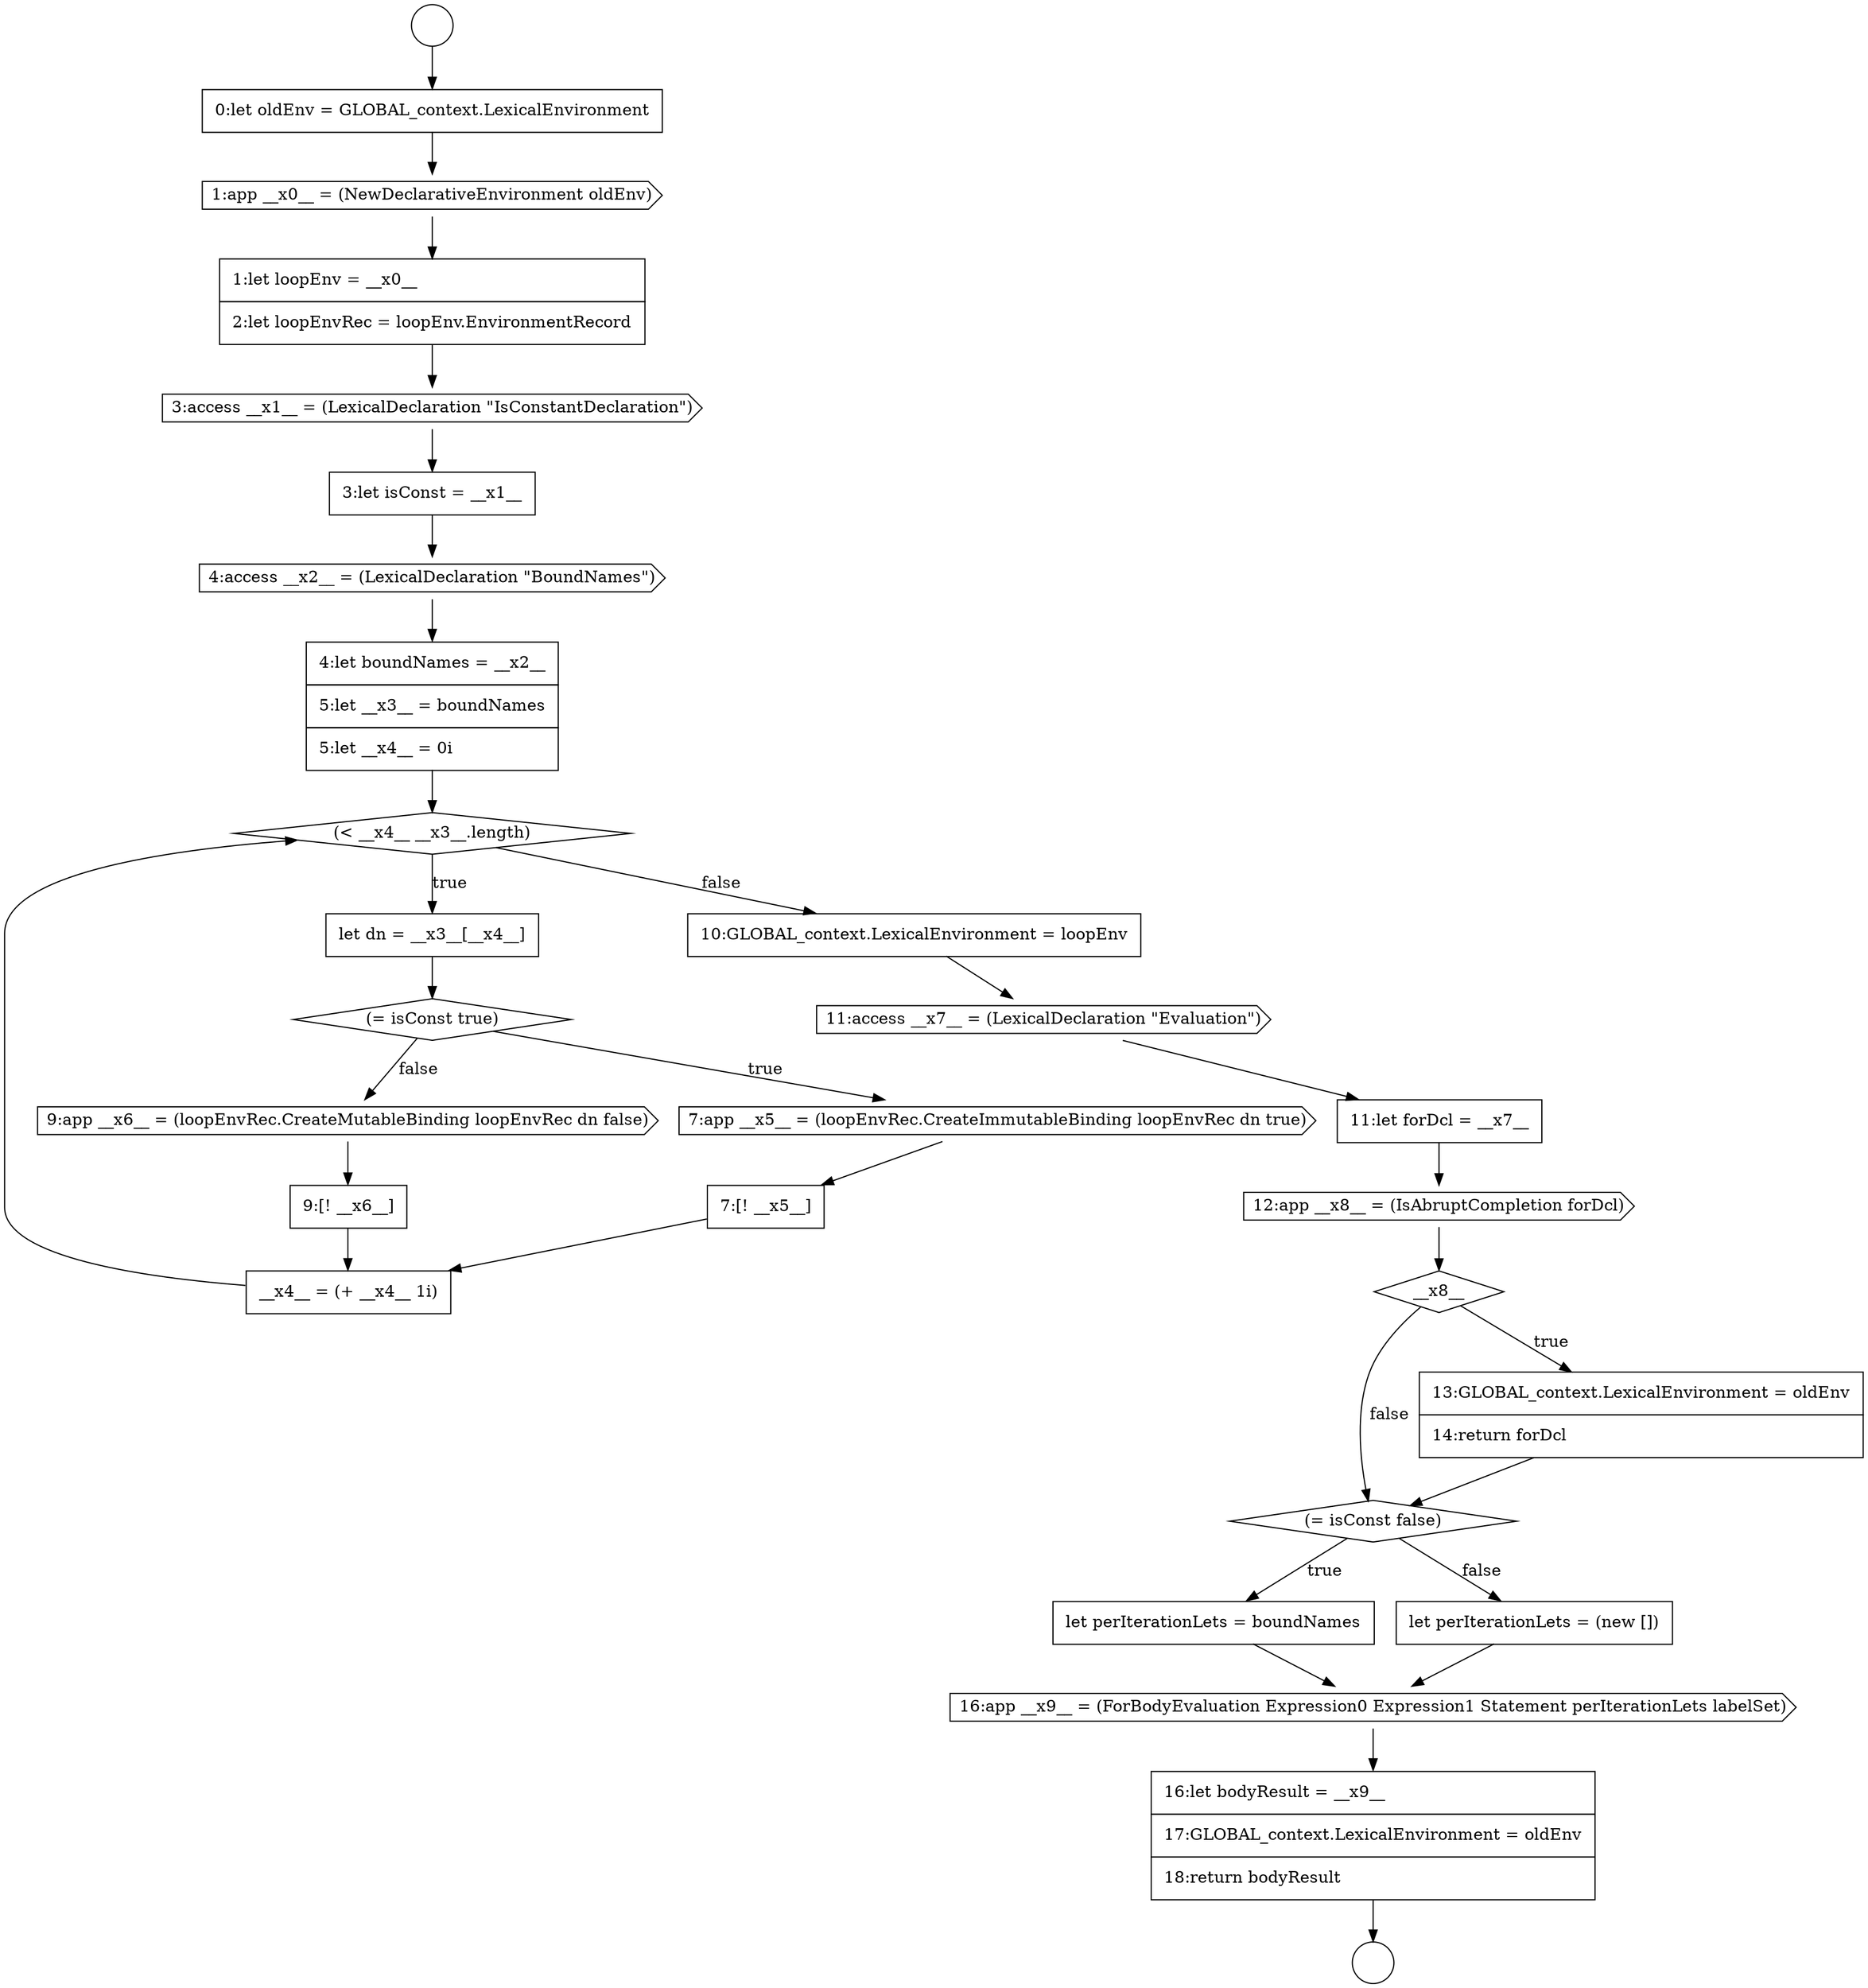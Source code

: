 digraph {
  node6391 [shape=cds, label=<<font color="black">12:app __x8__ = (IsAbruptCompletion forDcl)</font>> color="black" fillcolor="white" style=filled]
  node6381 [shape=none, margin=0, label=<<font color="black">
    <table border="0" cellborder="1" cellspacing="0" cellpadding="10">
      <tr><td align="left">let dn = __x3__[__x4__]</td></tr>
    </table>
  </font>> color="black" fillcolor="white" style=filled]
  node6388 [shape=none, margin=0, label=<<font color="black">
    <table border="0" cellborder="1" cellspacing="0" cellpadding="10">
      <tr><td align="left">10:GLOBAL_context.LexicalEnvironment = loopEnv</td></tr>
    </table>
  </font>> color="black" fillcolor="white" style=filled]
  node6371 [shape=circle label=" " color="black" fillcolor="white" style=filled]
  node6392 [shape=diamond, label=<<font color="black">__x8__</font>> color="black" fillcolor="white" style=filled]
  node6375 [shape=none, margin=0, label=<<font color="black">
    <table border="0" cellborder="1" cellspacing="0" cellpadding="10">
      <tr><td align="left">1:let loopEnv = __x0__</td></tr>
      <tr><td align="left">2:let loopEnvRec = loopEnv.EnvironmentRecord</td></tr>
    </table>
  </font>> color="black" fillcolor="white" style=filled]
  node6395 [shape=none, margin=0, label=<<font color="black">
    <table border="0" cellborder="1" cellspacing="0" cellpadding="10">
      <tr><td align="left">let perIterationLets = boundNames</td></tr>
    </table>
  </font>> color="black" fillcolor="white" style=filled]
  node6378 [shape=cds, label=<<font color="black">4:access __x2__ = (LexicalDeclaration &quot;BoundNames&quot;)</font>> color="black" fillcolor="white" style=filled]
  node6376 [shape=cds, label=<<font color="black">3:access __x1__ = (LexicalDeclaration &quot;IsConstantDeclaration&quot;)</font>> color="black" fillcolor="white" style=filled]
  node6384 [shape=none, margin=0, label=<<font color="black">
    <table border="0" cellborder="1" cellspacing="0" cellpadding="10">
      <tr><td align="left">7:[! __x5__]</td></tr>
    </table>
  </font>> color="black" fillcolor="white" style=filled]
  node6389 [shape=cds, label=<<font color="black">11:access __x7__ = (LexicalDeclaration &quot;Evaluation&quot;)</font>> color="black" fillcolor="white" style=filled]
  node6390 [shape=none, margin=0, label=<<font color="black">
    <table border="0" cellborder="1" cellspacing="0" cellpadding="10">
      <tr><td align="left">11:let forDcl = __x7__</td></tr>
    </table>
  </font>> color="black" fillcolor="white" style=filled]
  node6387 [shape=none, margin=0, label=<<font color="black">
    <table border="0" cellborder="1" cellspacing="0" cellpadding="10">
      <tr><td align="left">__x4__ = (+ __x4__ 1i)</td></tr>
    </table>
  </font>> color="black" fillcolor="white" style=filled]
  node6374 [shape=cds, label=<<font color="black">1:app __x0__ = (NewDeclarativeEnvironment oldEnv)</font>> color="black" fillcolor="white" style=filled]
  node6396 [shape=none, margin=0, label=<<font color="black">
    <table border="0" cellborder="1" cellspacing="0" cellpadding="10">
      <tr><td align="left">let perIterationLets = (new [])</td></tr>
    </table>
  </font>> color="black" fillcolor="white" style=filled]
  node6379 [shape=none, margin=0, label=<<font color="black">
    <table border="0" cellborder="1" cellspacing="0" cellpadding="10">
      <tr><td align="left">4:let boundNames = __x2__</td></tr>
      <tr><td align="left">5:let __x3__ = boundNames</td></tr>
      <tr><td align="left">5:let __x4__ = 0i</td></tr>
    </table>
  </font>> color="black" fillcolor="white" style=filled]
  node6382 [shape=diamond, label=<<font color="black">(= isConst true)</font>> color="black" fillcolor="white" style=filled]
  node6385 [shape=cds, label=<<font color="black">9:app __x6__ = (loopEnvRec.CreateMutableBinding loopEnvRec dn false)</font>> color="black" fillcolor="white" style=filled]
  node6372 [shape=circle label=" " color="black" fillcolor="white" style=filled]
  node6377 [shape=none, margin=0, label=<<font color="black">
    <table border="0" cellborder="1" cellspacing="0" cellpadding="10">
      <tr><td align="left">3:let isConst = __x1__</td></tr>
    </table>
  </font>> color="black" fillcolor="white" style=filled]
  node6394 [shape=diamond, label=<<font color="black">(= isConst false)</font>> color="black" fillcolor="white" style=filled]
  node6397 [shape=cds, label=<<font color="black">16:app __x9__ = (ForBodyEvaluation Expression0 Expression1 Statement perIterationLets labelSet)</font>> color="black" fillcolor="white" style=filled]
  node6386 [shape=none, margin=0, label=<<font color="black">
    <table border="0" cellborder="1" cellspacing="0" cellpadding="10">
      <tr><td align="left">9:[! __x6__]</td></tr>
    </table>
  </font>> color="black" fillcolor="white" style=filled]
  node6380 [shape=diamond, label=<<font color="black">(&lt; __x4__ __x3__.length)</font>> color="black" fillcolor="white" style=filled]
  node6398 [shape=none, margin=0, label=<<font color="black">
    <table border="0" cellborder="1" cellspacing="0" cellpadding="10">
      <tr><td align="left">16:let bodyResult = __x9__</td></tr>
      <tr><td align="left">17:GLOBAL_context.LexicalEnvironment = oldEnv</td></tr>
      <tr><td align="left">18:return bodyResult</td></tr>
    </table>
  </font>> color="black" fillcolor="white" style=filled]
  node6393 [shape=none, margin=0, label=<<font color="black">
    <table border="0" cellborder="1" cellspacing="0" cellpadding="10">
      <tr><td align="left">13:GLOBAL_context.LexicalEnvironment = oldEnv</td></tr>
      <tr><td align="left">14:return forDcl</td></tr>
    </table>
  </font>> color="black" fillcolor="white" style=filled]
  node6373 [shape=none, margin=0, label=<<font color="black">
    <table border="0" cellborder="1" cellspacing="0" cellpadding="10">
      <tr><td align="left">0:let oldEnv = GLOBAL_context.LexicalEnvironment</td></tr>
    </table>
  </font>> color="black" fillcolor="white" style=filled]
  node6383 [shape=cds, label=<<font color="black">7:app __x5__ = (loopEnvRec.CreateImmutableBinding loopEnvRec dn true)</font>> color="black" fillcolor="white" style=filled]
  node6377 -> node6378 [ color="black"]
  node6381 -> node6382 [ color="black"]
  node6397 -> node6398 [ color="black"]
  node6373 -> node6374 [ color="black"]
  node6396 -> node6397 [ color="black"]
  node6382 -> node6383 [label=<<font color="black">true</font>> color="black"]
  node6382 -> node6385 [label=<<font color="black">false</font>> color="black"]
  node6391 -> node6392 [ color="black"]
  node6395 -> node6397 [ color="black"]
  node6388 -> node6389 [ color="black"]
  node6375 -> node6376 [ color="black"]
  node6383 -> node6384 [ color="black"]
  node6394 -> node6395 [label=<<font color="black">true</font>> color="black"]
  node6394 -> node6396 [label=<<font color="black">false</font>> color="black"]
  node6390 -> node6391 [ color="black"]
  node6379 -> node6380 [ color="black"]
  node6389 -> node6390 [ color="black"]
  node6393 -> node6394 [ color="black"]
  node6392 -> node6393 [label=<<font color="black">true</font>> color="black"]
  node6392 -> node6394 [label=<<font color="black">false</font>> color="black"]
  node6374 -> node6375 [ color="black"]
  node6371 -> node6373 [ color="black"]
  node6385 -> node6386 [ color="black"]
  node6384 -> node6387 [ color="black"]
  node6378 -> node6379 [ color="black"]
  node6380 -> node6381 [label=<<font color="black">true</font>> color="black"]
  node6380 -> node6388 [label=<<font color="black">false</font>> color="black"]
  node6376 -> node6377 [ color="black"]
  node6398 -> node6372 [ color="black"]
  node6387 -> node6380 [ color="black"]
  node6386 -> node6387 [ color="black"]
}
